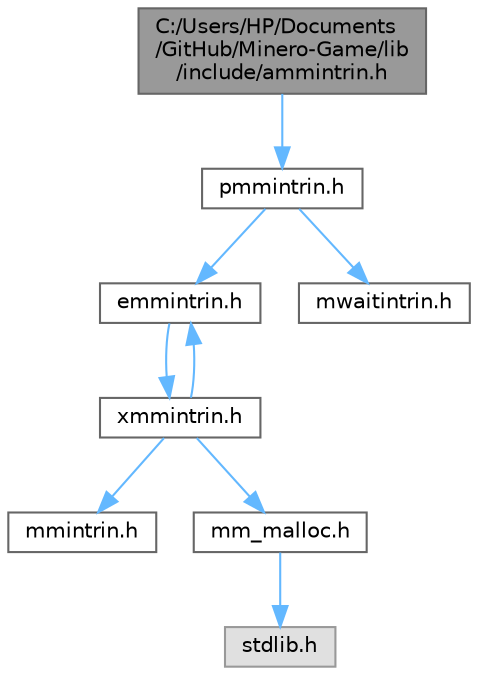 digraph "C:/Users/HP/Documents/GitHub/Minero-Game/lib/include/ammintrin.h"
{
 // LATEX_PDF_SIZE
  bgcolor="transparent";
  edge [fontname=Helvetica,fontsize=10,labelfontname=Helvetica,labelfontsize=10];
  node [fontname=Helvetica,fontsize=10,shape=box,height=0.2,width=0.4];
  Node1 [id="Node000001",label="C:/Users/HP/Documents\l/GitHub/Minero-Game/lib\l/include/ammintrin.h",height=0.2,width=0.4,color="gray40", fillcolor="grey60", style="filled", fontcolor="black",tooltip=" "];
  Node1 -> Node2 [id="edge9_Node000001_Node000002",color="steelblue1",style="solid",tooltip=" "];
  Node2 [id="Node000002",label="pmmintrin.h",height=0.2,width=0.4,color="grey40", fillcolor="white", style="filled",URL="$lib_2include_2pmmintrin_8h.html",tooltip=" "];
  Node2 -> Node3 [id="edge10_Node000002_Node000003",color="steelblue1",style="solid",tooltip=" "];
  Node3 [id="Node000003",label="emmintrin.h",height=0.2,width=0.4,color="grey40", fillcolor="white", style="filled",URL="$lib_2include_2emmintrin_8h.html",tooltip=" "];
  Node3 -> Node4 [id="edge11_Node000003_Node000004",color="steelblue1",style="solid",tooltip=" "];
  Node4 [id="Node000004",label="xmmintrin.h",height=0.2,width=0.4,color="grey40", fillcolor="white", style="filled",URL="$lib_2include_2xmmintrin_8h.html",tooltip=" "];
  Node4 -> Node5 [id="edge12_Node000004_Node000005",color="steelblue1",style="solid",tooltip=" "];
  Node5 [id="Node000005",label="mmintrin.h",height=0.2,width=0.4,color="grey40", fillcolor="white", style="filled",URL="$lib_2include_2mmintrin_8h.html",tooltip=" "];
  Node4 -> Node6 [id="edge13_Node000004_Node000006",color="steelblue1",style="solid",tooltip=" "];
  Node6 [id="Node000006",label="mm_malloc.h",height=0.2,width=0.4,color="grey40", fillcolor="white", style="filled",URL="$lib_2include_2mm__malloc_8h.html",tooltip=" "];
  Node6 -> Node7 [id="edge14_Node000006_Node000007",color="steelblue1",style="solid",tooltip=" "];
  Node7 [id="Node000007",label="stdlib.h",height=0.2,width=0.4,color="grey60", fillcolor="#E0E0E0", style="filled",tooltip=" "];
  Node4 -> Node3 [id="edge15_Node000004_Node000003",color="steelblue1",style="solid",tooltip=" "];
  Node2 -> Node8 [id="edge16_Node000002_Node000008",color="steelblue1",style="solid",tooltip=" "];
  Node8 [id="Node000008",label="mwaitintrin.h",height=0.2,width=0.4,color="grey40", fillcolor="white", style="filled",URL="$lib_2include_2mwaitintrin_8h.html",tooltip=" "];
}
